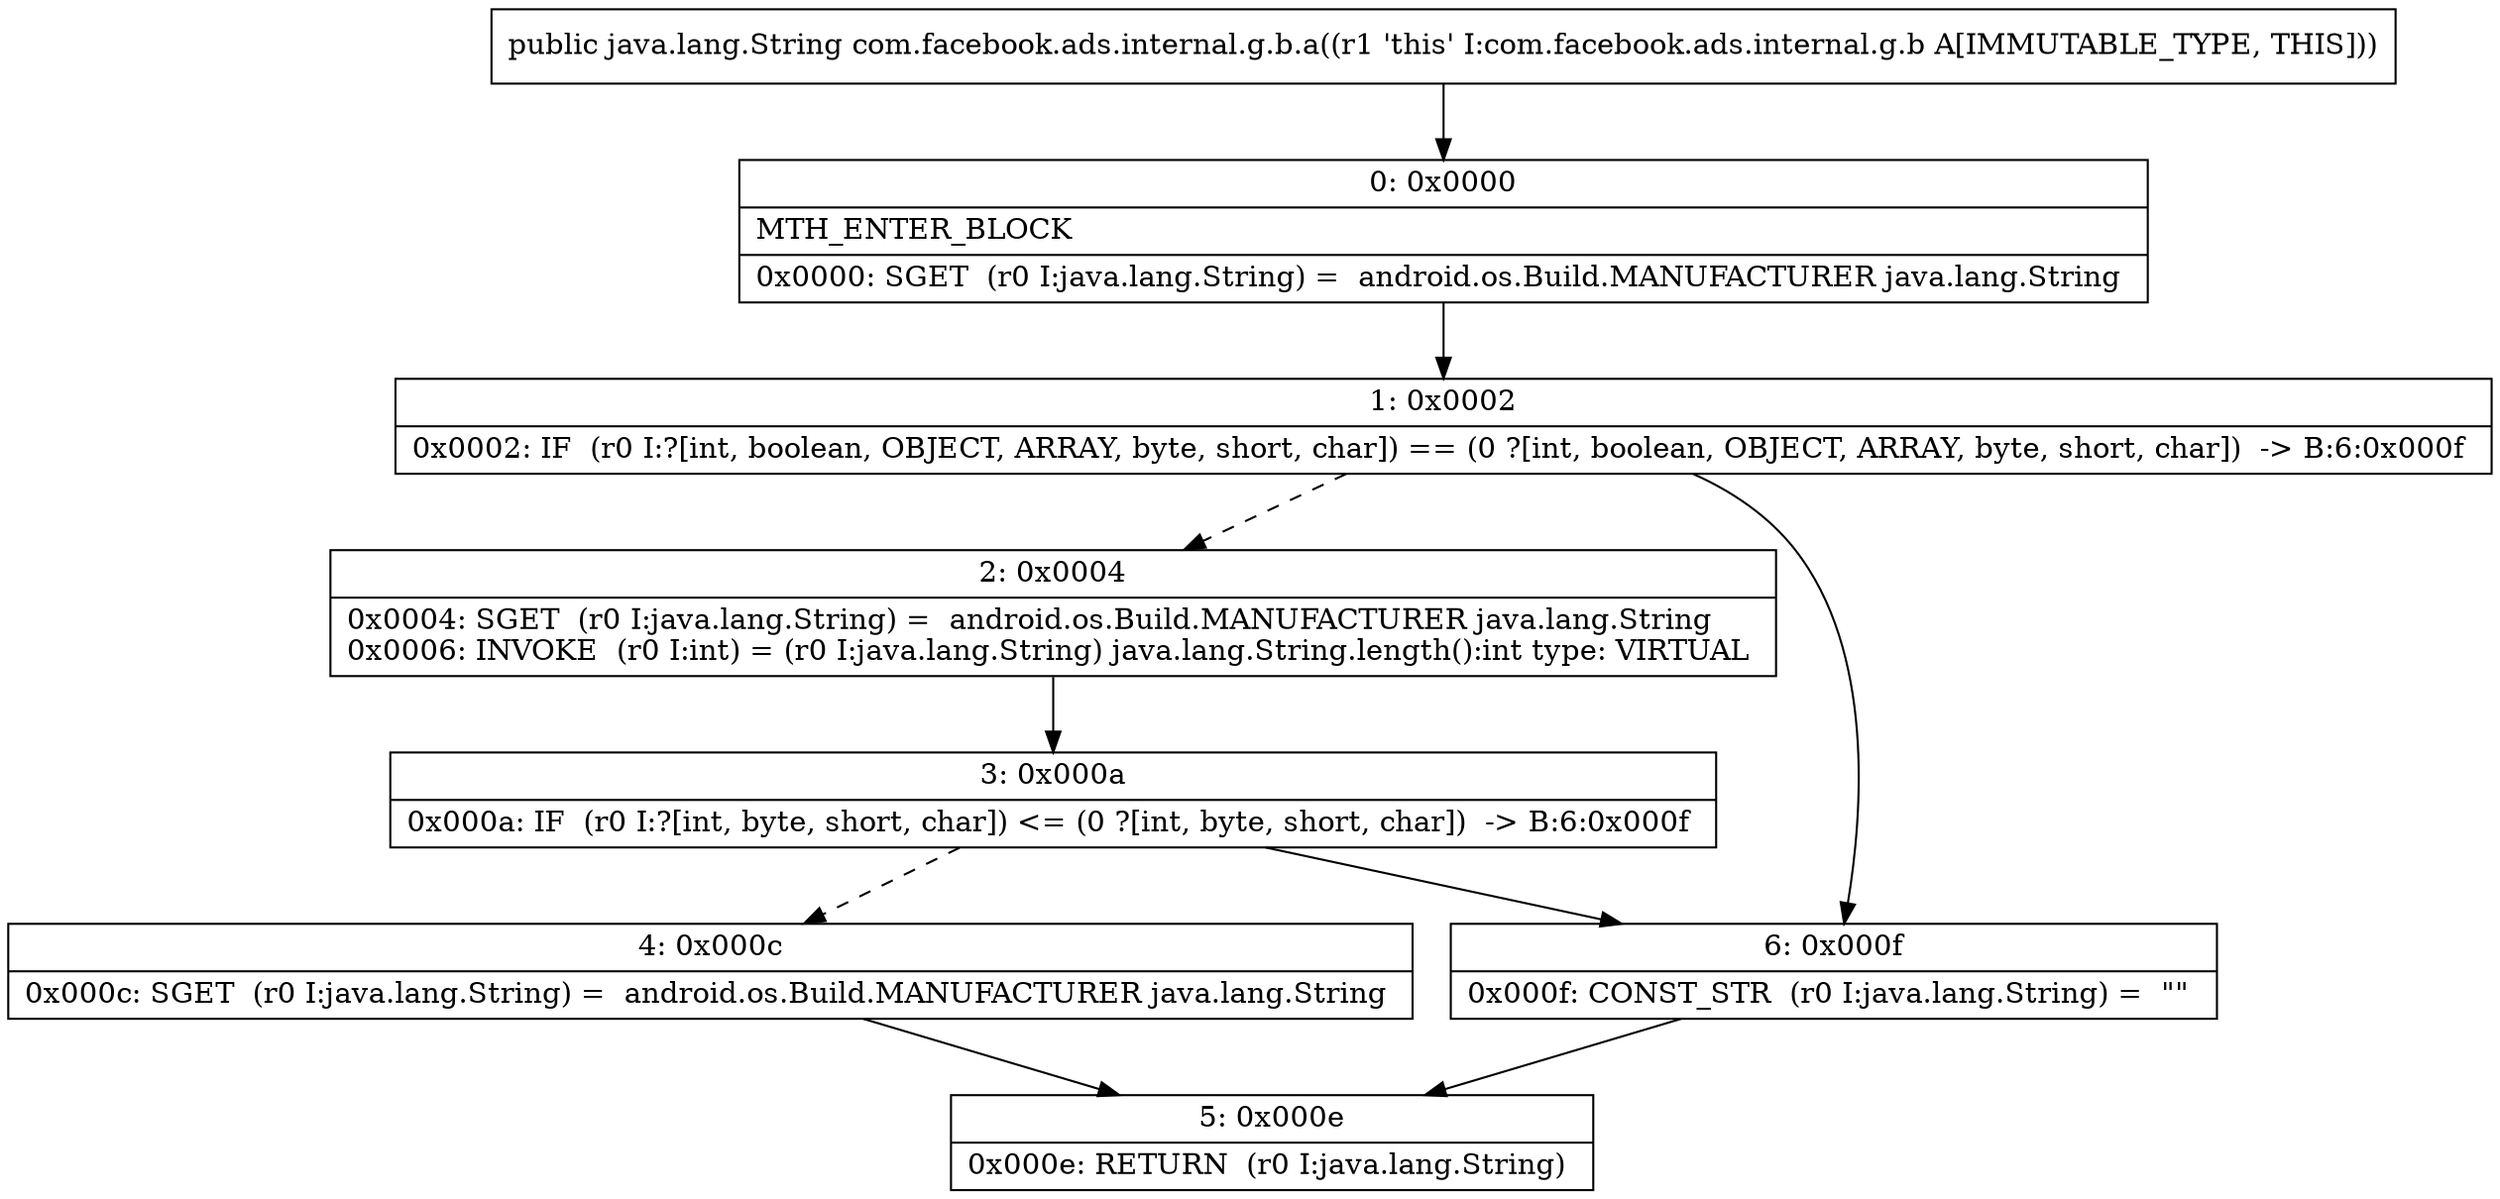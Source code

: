digraph "CFG forcom.facebook.ads.internal.g.b.a()Ljava\/lang\/String;" {
Node_0 [shape=record,label="{0\:\ 0x0000|MTH_ENTER_BLOCK\l|0x0000: SGET  (r0 I:java.lang.String) =  android.os.Build.MANUFACTURER java.lang.String \l}"];
Node_1 [shape=record,label="{1\:\ 0x0002|0x0002: IF  (r0 I:?[int, boolean, OBJECT, ARRAY, byte, short, char]) == (0 ?[int, boolean, OBJECT, ARRAY, byte, short, char])  \-\> B:6:0x000f \l}"];
Node_2 [shape=record,label="{2\:\ 0x0004|0x0004: SGET  (r0 I:java.lang.String) =  android.os.Build.MANUFACTURER java.lang.String \l0x0006: INVOKE  (r0 I:int) = (r0 I:java.lang.String) java.lang.String.length():int type: VIRTUAL \l}"];
Node_3 [shape=record,label="{3\:\ 0x000a|0x000a: IF  (r0 I:?[int, byte, short, char]) \<= (0 ?[int, byte, short, char])  \-\> B:6:0x000f \l}"];
Node_4 [shape=record,label="{4\:\ 0x000c|0x000c: SGET  (r0 I:java.lang.String) =  android.os.Build.MANUFACTURER java.lang.String \l}"];
Node_5 [shape=record,label="{5\:\ 0x000e|0x000e: RETURN  (r0 I:java.lang.String) \l}"];
Node_6 [shape=record,label="{6\:\ 0x000f|0x000f: CONST_STR  (r0 I:java.lang.String) =  \"\" \l}"];
MethodNode[shape=record,label="{public java.lang.String com.facebook.ads.internal.g.b.a((r1 'this' I:com.facebook.ads.internal.g.b A[IMMUTABLE_TYPE, THIS])) }"];
MethodNode -> Node_0;
Node_0 -> Node_1;
Node_1 -> Node_2[style=dashed];
Node_1 -> Node_6;
Node_2 -> Node_3;
Node_3 -> Node_4[style=dashed];
Node_3 -> Node_6;
Node_4 -> Node_5;
Node_6 -> Node_5;
}

